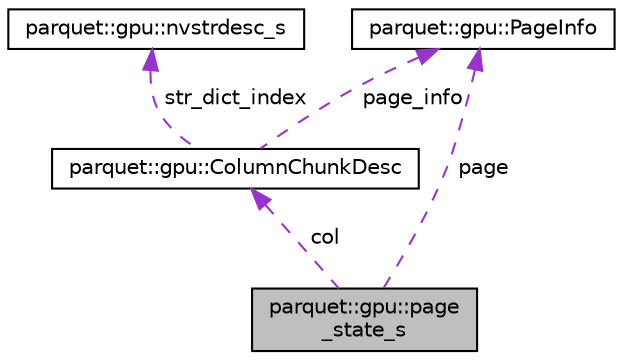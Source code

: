 digraph "parquet::gpu::page_state_s"
{
  edge [fontname="Helvetica",fontsize="10",labelfontname="Helvetica",labelfontsize="10"];
  node [fontname="Helvetica",fontsize="10",shape=record];
  Node1 [label="parquet::gpu::page\l_state_s",height=0.2,width=0.4,color="black", fillcolor="grey75", style="filled", fontcolor="black"];
  Node2 -> Node1 [dir="back",color="darkorchid3",fontsize="10",style="dashed",label=" col" ,fontname="Helvetica"];
  Node2 [label="parquet::gpu::ColumnChunkDesc",height=0.2,width=0.4,color="black", fillcolor="white", style="filled",URL="$structparquet_1_1gpu_1_1ColumnChunkDesc.html",tooltip="Struct describing a particular chunk of column data. "];
  Node3 -> Node2 [dir="back",color="darkorchid3",fontsize="10",style="dashed",label=" str_dict_index" ,fontname="Helvetica"];
  Node3 [label="parquet::gpu::nvstrdesc_s",height=0.2,width=0.4,color="black", fillcolor="white", style="filled",URL="$structparquet_1_1gpu_1_1nvstrdesc__s.html",tooltip="Struct to describe the output of a string datatype. "];
  Node4 -> Node2 [dir="back",color="darkorchid3",fontsize="10",style="dashed",label=" page_info" ,fontname="Helvetica"];
  Node4 [label="parquet::gpu::PageInfo",height=0.2,width=0.4,color="black", fillcolor="white", style="filled",URL="$structparquet_1_1gpu_1_1PageInfo.html",tooltip="Struct describing a particular page of column chunk data. "];
  Node4 -> Node1 [dir="back",color="darkorchid3",fontsize="10",style="dashed",label=" page" ,fontname="Helvetica"];
}
